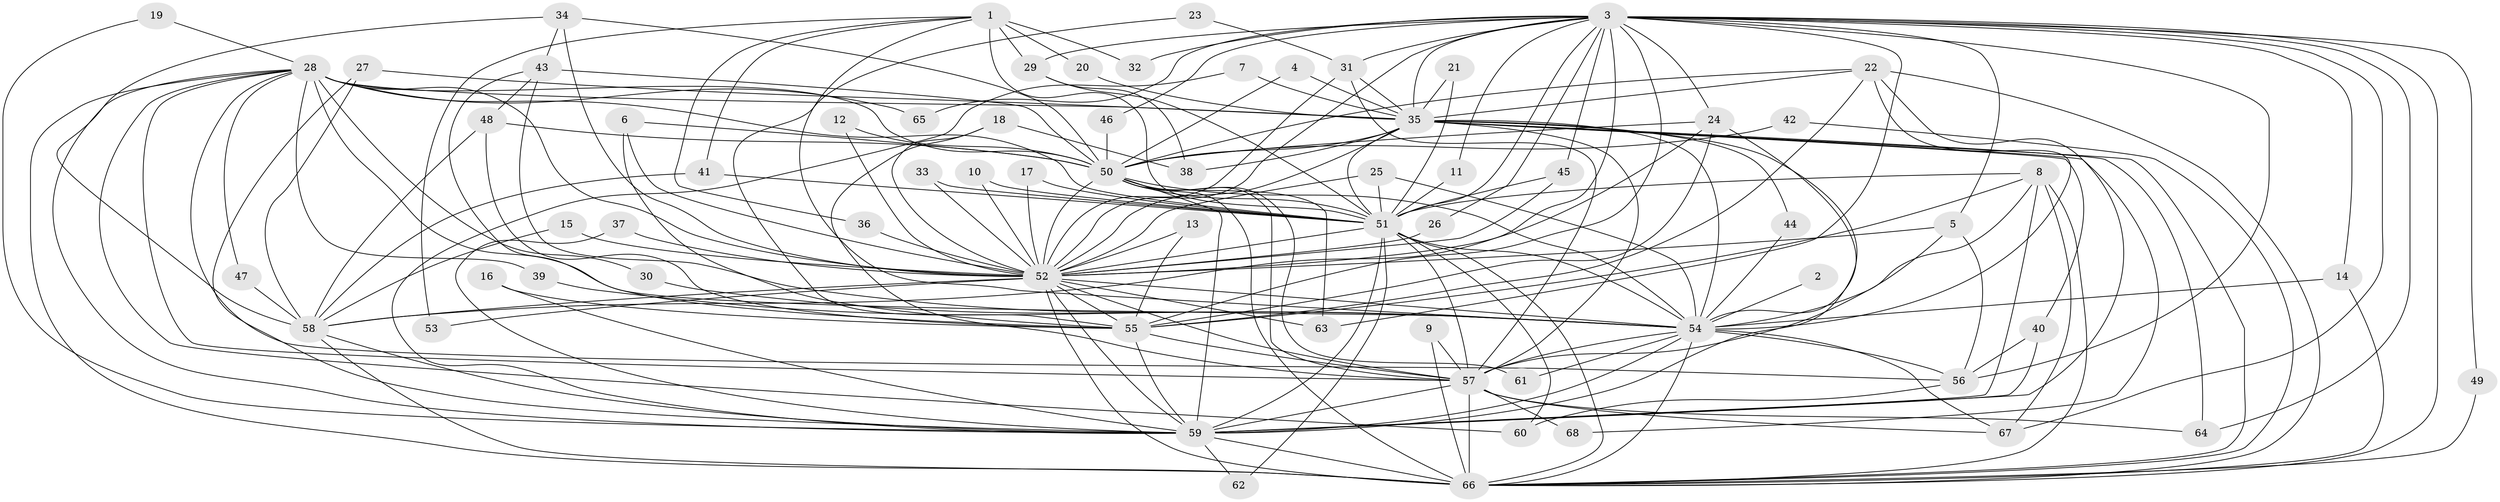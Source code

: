 // original degree distribution, {19: 0.007407407407407408, 29: 0.007407407407407408, 24: 0.007407407407407408, 12: 0.007407407407407408, 26: 0.007407407407407408, 23: 0.007407407407407408, 20: 0.007407407407407408, 21: 0.022222222222222223, 38: 0.007407407407407408, 4: 0.1037037037037037, 3: 0.2518518518518518, 8: 0.014814814814814815, 5: 0.014814814814814815, 2: 0.5259259259259259, 10: 0.007407407407407408}
// Generated by graph-tools (version 1.1) at 2025/49/03/09/25 03:49:34]
// undirected, 68 vertices, 193 edges
graph export_dot {
graph [start="1"]
  node [color=gray90,style=filled];
  1;
  2;
  3;
  4;
  5;
  6;
  7;
  8;
  9;
  10;
  11;
  12;
  13;
  14;
  15;
  16;
  17;
  18;
  19;
  20;
  21;
  22;
  23;
  24;
  25;
  26;
  27;
  28;
  29;
  30;
  31;
  32;
  33;
  34;
  35;
  36;
  37;
  38;
  39;
  40;
  41;
  42;
  43;
  44;
  45;
  46;
  47;
  48;
  49;
  50;
  51;
  52;
  53;
  54;
  55;
  56;
  57;
  58;
  59;
  60;
  61;
  62;
  63;
  64;
  65;
  66;
  67;
  68;
  1 -- 20 [weight=1.0];
  1 -- 29 [weight=1.0];
  1 -- 32 [weight=1.0];
  1 -- 36 [weight=1.0];
  1 -- 41 [weight=1.0];
  1 -- 51 [weight=2.0];
  1 -- 53 [weight=1.0];
  1 -- 54 [weight=1.0];
  2 -- 54 [weight=1.0];
  3 -- 5 [weight=1.0];
  3 -- 11 [weight=1.0];
  3 -- 14 [weight=1.0];
  3 -- 24 [weight=1.0];
  3 -- 26 [weight=1.0];
  3 -- 29 [weight=1.0];
  3 -- 31 [weight=1.0];
  3 -- 32 [weight=1.0];
  3 -- 35 [weight=2.0];
  3 -- 45 [weight=1.0];
  3 -- 46 [weight=1.0];
  3 -- 49 [weight=1.0];
  3 -- 51 [weight=1.0];
  3 -- 52 [weight=1.0];
  3 -- 55 [weight=1.0];
  3 -- 56 [weight=1.0];
  3 -- 58 [weight=1.0];
  3 -- 63 [weight=1.0];
  3 -- 64 [weight=2.0];
  3 -- 65 [weight=1.0];
  3 -- 66 [weight=1.0];
  3 -- 67 [weight=1.0];
  4 -- 35 [weight=1.0];
  4 -- 50 [weight=1.0];
  5 -- 52 [weight=1.0];
  5 -- 56 [weight=1.0];
  5 -- 57 [weight=1.0];
  6 -- 50 [weight=1.0];
  6 -- 52 [weight=1.0];
  6 -- 55 [weight=1.0];
  7 -- 35 [weight=1.0];
  7 -- 59 [weight=1.0];
  8 -- 51 [weight=1.0];
  8 -- 54 [weight=1.0];
  8 -- 55 [weight=1.0];
  8 -- 59 [weight=1.0];
  8 -- 66 [weight=1.0];
  8 -- 67 [weight=1.0];
  9 -- 57 [weight=1.0];
  9 -- 66 [weight=1.0];
  10 -- 51 [weight=1.0];
  10 -- 52 [weight=1.0];
  11 -- 51 [weight=1.0];
  12 -- 50 [weight=1.0];
  12 -- 52 [weight=1.0];
  13 -- 52 [weight=1.0];
  13 -- 55 [weight=1.0];
  14 -- 54 [weight=1.0];
  14 -- 66 [weight=1.0];
  15 -- 52 [weight=1.0];
  15 -- 58 [weight=1.0];
  16 -- 55 [weight=1.0];
  16 -- 59 [weight=1.0];
  17 -- 51 [weight=1.0];
  17 -- 52 [weight=1.0];
  18 -- 38 [weight=1.0];
  18 -- 52 [weight=1.0];
  18 -- 57 [weight=1.0];
  19 -- 28 [weight=1.0];
  19 -- 59 [weight=1.0];
  20 -- 35 [weight=1.0];
  21 -- 35 [weight=1.0];
  21 -- 51 [weight=1.0];
  22 -- 35 [weight=1.0];
  22 -- 50 [weight=1.0];
  22 -- 54 [weight=1.0];
  22 -- 55 [weight=1.0];
  22 -- 59 [weight=1.0];
  22 -- 66 [weight=1.0];
  23 -- 31 [weight=1.0];
  23 -- 55 [weight=1.0];
  24 -- 50 [weight=1.0];
  24 -- 52 [weight=1.0];
  24 -- 54 [weight=1.0];
  24 -- 55 [weight=1.0];
  25 -- 51 [weight=1.0];
  25 -- 52 [weight=1.0];
  25 -- 54 [weight=1.0];
  26 -- 52 [weight=1.0];
  27 -- 35 [weight=1.0];
  27 -- 58 [weight=1.0];
  27 -- 59 [weight=1.0];
  28 -- 30 [weight=1.0];
  28 -- 35 [weight=2.0];
  28 -- 39 [weight=1.0];
  28 -- 47 [weight=1.0];
  28 -- 50 [weight=1.0];
  28 -- 51 [weight=1.0];
  28 -- 52 [weight=1.0];
  28 -- 54 [weight=2.0];
  28 -- 56 [weight=1.0];
  28 -- 57 [weight=1.0];
  28 -- 59 [weight=1.0];
  28 -- 60 [weight=1.0];
  28 -- 65 [weight=1.0];
  28 -- 66 [weight=1.0];
  29 -- 38 [weight=1.0];
  29 -- 51 [weight=1.0];
  30 -- 54 [weight=1.0];
  31 -- 35 [weight=1.0];
  31 -- 52 [weight=1.0];
  31 -- 57 [weight=1.0];
  33 -- 51 [weight=1.0];
  33 -- 52 [weight=1.0];
  34 -- 43 [weight=1.0];
  34 -- 50 [weight=1.0];
  34 -- 52 [weight=1.0];
  34 -- 58 [weight=1.0];
  35 -- 38 [weight=1.0];
  35 -- 40 [weight=1.0];
  35 -- 44 [weight=1.0];
  35 -- 50 [weight=2.0];
  35 -- 51 [weight=3.0];
  35 -- 52 [weight=2.0];
  35 -- 54 [weight=2.0];
  35 -- 57 [weight=2.0];
  35 -- 59 [weight=2.0];
  35 -- 64 [weight=1.0];
  35 -- 66 [weight=2.0];
  35 -- 68 [weight=1.0];
  36 -- 52 [weight=1.0];
  37 -- 52 [weight=1.0];
  37 -- 59 [weight=1.0];
  39 -- 54 [weight=1.0];
  40 -- 56 [weight=1.0];
  40 -- 59 [weight=1.0];
  41 -- 51 [weight=1.0];
  41 -- 58 [weight=1.0];
  42 -- 50 [weight=1.0];
  42 -- 66 [weight=1.0];
  43 -- 48 [weight=1.0];
  43 -- 50 [weight=1.0];
  43 -- 54 [weight=1.0];
  43 -- 55 [weight=1.0];
  44 -- 54 [weight=1.0];
  45 -- 51 [weight=1.0];
  45 -- 52 [weight=1.0];
  46 -- 50 [weight=1.0];
  47 -- 58 [weight=1.0];
  48 -- 50 [weight=2.0];
  48 -- 55 [weight=1.0];
  48 -- 58 [weight=1.0];
  49 -- 66 [weight=1.0];
  50 -- 51 [weight=2.0];
  50 -- 52 [weight=1.0];
  50 -- 54 [weight=1.0];
  50 -- 57 [weight=1.0];
  50 -- 59 [weight=1.0];
  50 -- 61 [weight=1.0];
  50 -- 63 [weight=1.0];
  50 -- 66 [weight=1.0];
  51 -- 52 [weight=3.0];
  51 -- 54 [weight=1.0];
  51 -- 57 [weight=1.0];
  51 -- 59 [weight=1.0];
  51 -- 60 [weight=1.0];
  51 -- 62 [weight=1.0];
  51 -- 66 [weight=1.0];
  52 -- 53 [weight=1.0];
  52 -- 54 [weight=1.0];
  52 -- 55 [weight=1.0];
  52 -- 57 [weight=1.0];
  52 -- 58 [weight=1.0];
  52 -- 59 [weight=2.0];
  52 -- 63 [weight=1.0];
  52 -- 66 [weight=3.0];
  54 -- 56 [weight=1.0];
  54 -- 57 [weight=1.0];
  54 -- 59 [weight=1.0];
  54 -- 61 [weight=1.0];
  54 -- 66 [weight=2.0];
  54 -- 67 [weight=1.0];
  55 -- 57 [weight=1.0];
  55 -- 59 [weight=1.0];
  56 -- 60 [weight=1.0];
  57 -- 59 [weight=1.0];
  57 -- 64 [weight=3.0];
  57 -- 66 [weight=2.0];
  57 -- 67 [weight=1.0];
  57 -- 68 [weight=1.0];
  58 -- 59 [weight=1.0];
  58 -- 66 [weight=2.0];
  59 -- 62 [weight=1.0];
  59 -- 66 [weight=2.0];
}
